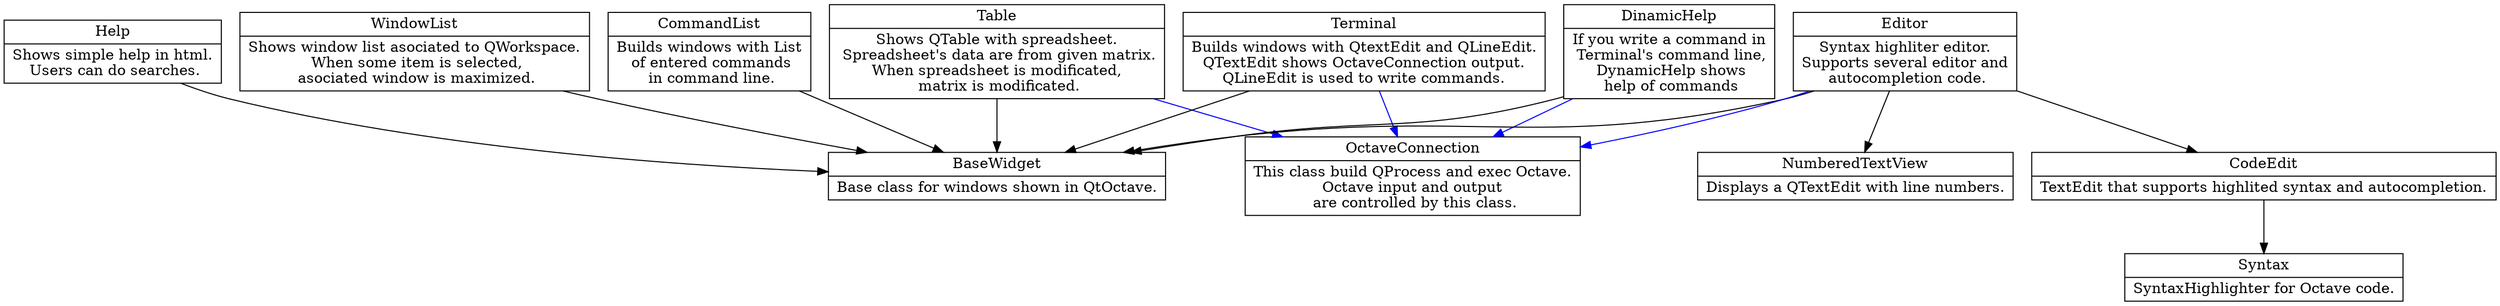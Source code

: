 digraph G
{
node[shape=record]
BaseWidget[label="{BaseWidget|Base class for windows shown in QtOctave.}"]
Help[label="{Help|Shows simple help in html.\n Users can do searches.}"]
WindowList[label="{WindowList|Shows window list asociated to QWorkspace.\n When some item is selected,\n asociated window is maximized.}"]
Table[label="{Table|Shows QTable with spreadsheet.\n Spreadsheet's data are from given matrix.\nWhen spreadsheet is modificated,\n matrix is modificated.}"]
Terminal[label="{Terminal|Builds windows with QtextEdit and QLineEdit.\nQTextEdit shows OctaveConnection output.\nQLineEdit is used to write commands. }"]
OctaveConnection[label="{OctaveConnection|This class build QProcess and exec Octave.\nOctave input and output\n are controlled by this class.}"]
DinamicHelp[label="{DinamicHelp|If you write a command in\n Terminal's command line,\n DynamicHelp shows\n help of commands}"]
CommandList[label="{CommandList|Builds windows with List\n of entered commands\n in command line.}"]
Editor[label="{Editor|Syntax highliter editor.\nSupports several editor and\n autocompletion code.}"]

	
	
Help->BaseWidget
WindowList->BaseWidget
Terminal->BaseWidget
Table->BaseWidget
DinamicHelp->BaseWidget
CommandList->BaseWidget
Editor->BaseWidget

subgraph G2
{
Table->OctaveConnection[color=blue]
Terminal->OctaveConnection[color=blue]
DinamicHelp->OctaveConnection[color=blue]
Editor->OctaveConnection[color=blue]
}

subgraph G1{
NumberedTextView[label="{NumberedTextView|Displays a QTextEdit with line numbers.}"]
CodeEdit[label="{CodeEdit|TextEdit that supports highlited syntax and autocompletion.}"]
Syntax[label="{Syntax|SyntaxHighlighter for Octave code.}"]
Editor->NumberedTextView
Editor->CodeEdit->Syntax
}
}